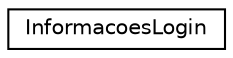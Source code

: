 digraph "Graphical Class Hierarchy"
{
 // LATEX_PDF_SIZE
  edge [fontname="Helvetica",fontsize="10",labelfontname="Helvetica",labelfontsize="10"];
  node [fontname="Helvetica",fontsize="10",shape=record];
  rankdir="LR";
  Node0 [label="InformacoesLogin",height=0.2,width=0.4,color="black", fillcolor="white", style="filled",URL="$structInformacoesLogin.html",tooltip="Estrutura para armazenar informações de login."];
}
